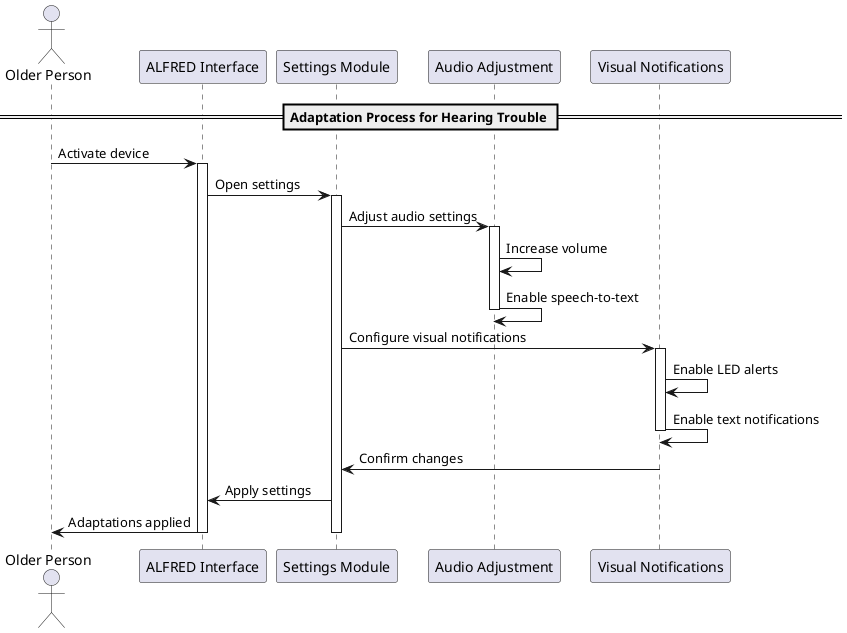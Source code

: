 @startuml
actor OlderPerson as "Older Person"
participant "ALFRED Interface" as Interface
participant "Settings Module" as Settings
participant "Audio Adjustment" as Audio
participant "Visual Notifications" as Visual

== Adaptation Process for Hearing Trouble ==
OlderPerson -> Interface: Activate device
activate Interface

Interface -> Settings: Open settings
activate Settings

Settings -> Audio: Adjust audio settings
activate Audio
Audio -> Audio: Increase volume
Audio -> Audio: Enable speech-to-text
deactivate Audio

Settings -> Visual: Configure visual notifications
activate Visual
Visual -> Visual: Enable LED alerts
Visual -> Visual: Enable text notifications
deactivate Visual

Visual -> Settings: Confirm changes
Settings -> Interface: Apply settings
Interface -> OlderPerson: Adaptations applied

deactivate Settings
deactivate Interface

@enduml